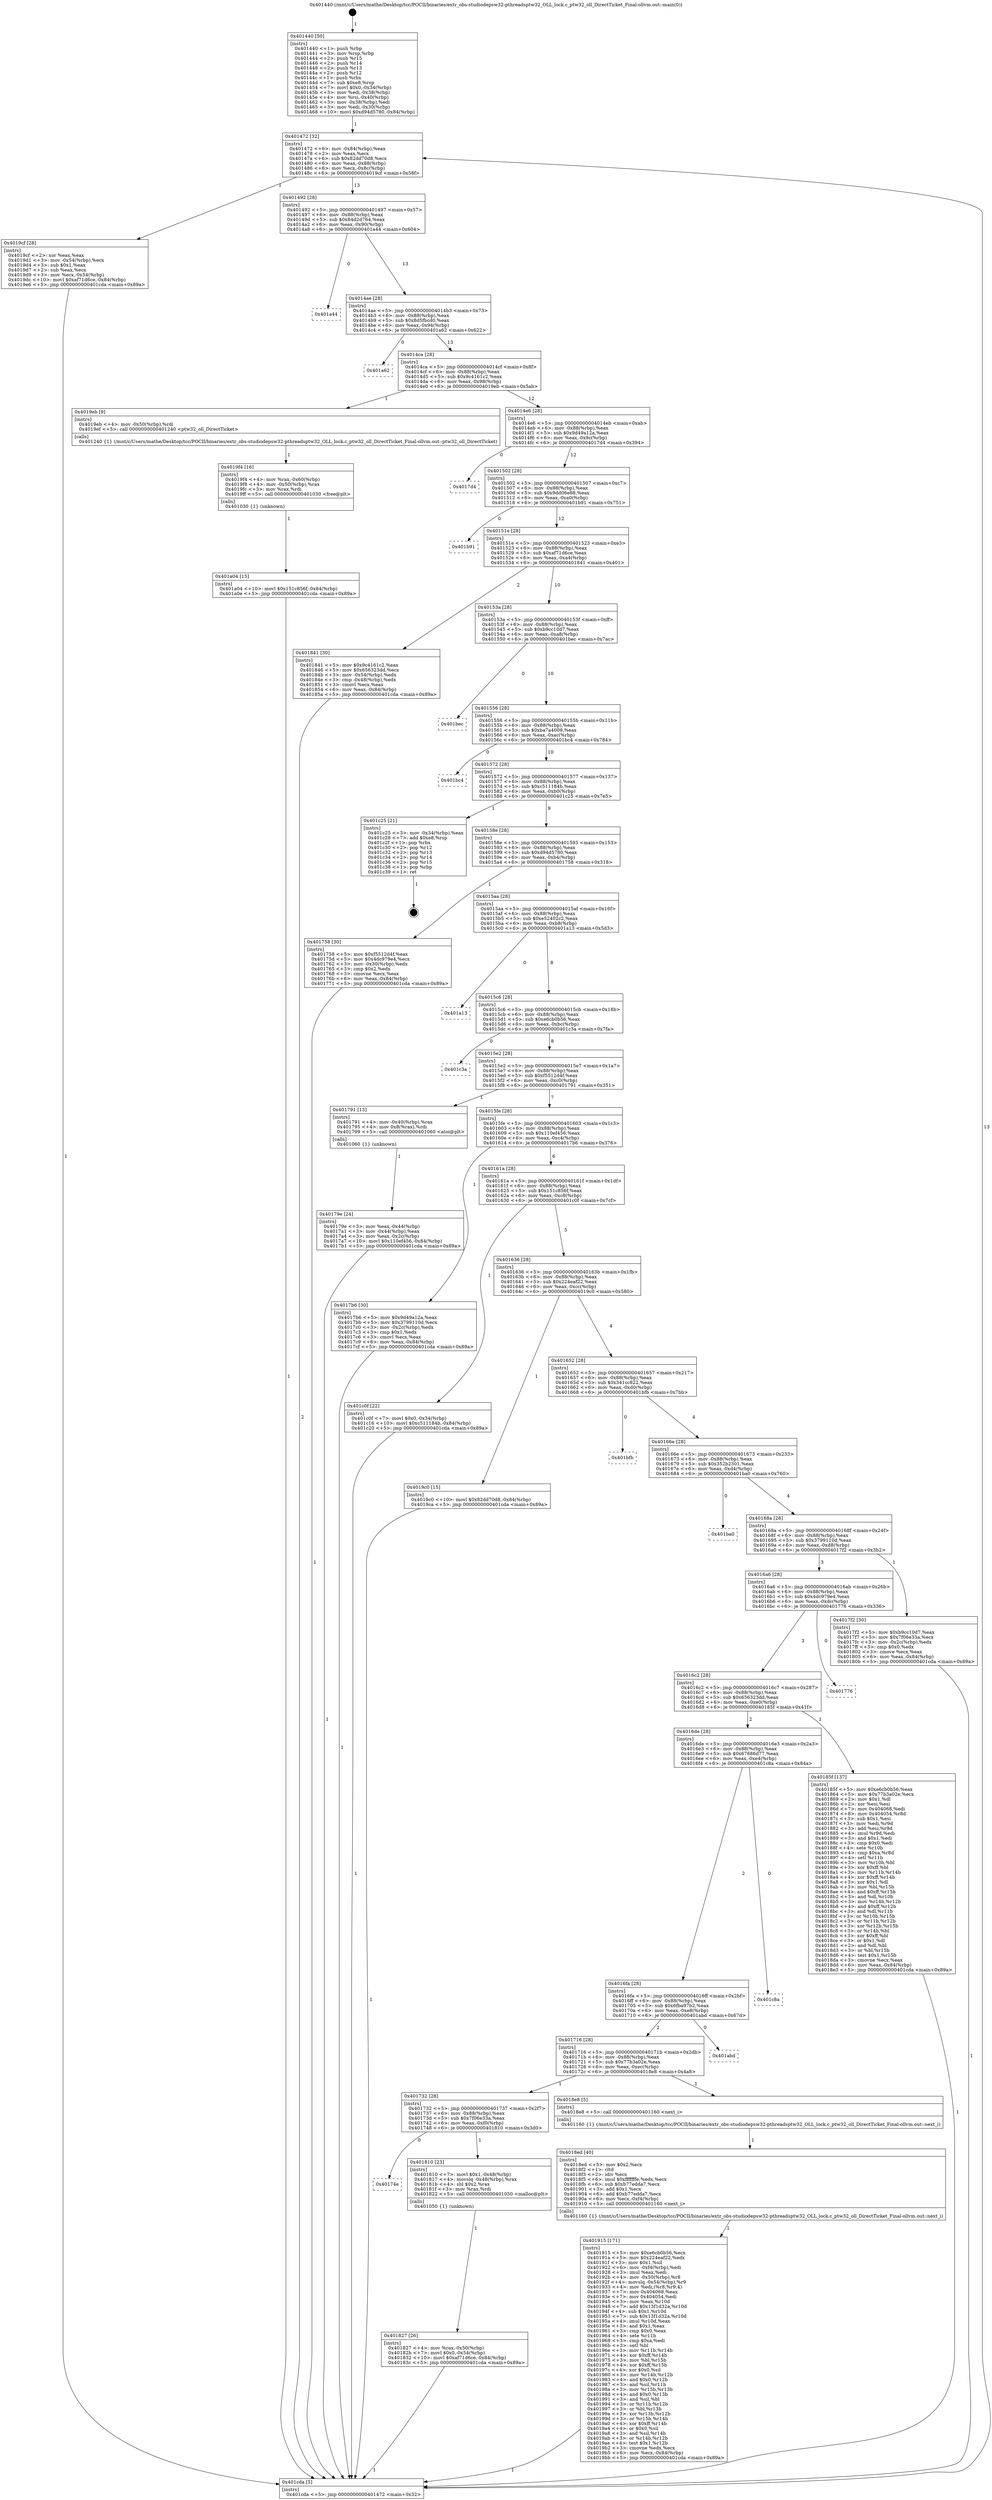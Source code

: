 digraph "0x401440" {
  label = "0x401440 (/mnt/c/Users/mathe/Desktop/tcc/POCII/binaries/extr_obs-studiodepsw32-pthreadsptw32_OLL_lock.c_ptw32_oll_DirectTicket_Final-ollvm.out::main(0))"
  labelloc = "t"
  node[shape=record]

  Entry [label="",width=0.3,height=0.3,shape=circle,fillcolor=black,style=filled]
  "0x401472" [label="{
     0x401472 [32]\l
     | [instrs]\l
     &nbsp;&nbsp;0x401472 \<+6\>: mov -0x84(%rbp),%eax\l
     &nbsp;&nbsp;0x401478 \<+2\>: mov %eax,%ecx\l
     &nbsp;&nbsp;0x40147a \<+6\>: sub $0x82dd70d8,%ecx\l
     &nbsp;&nbsp;0x401480 \<+6\>: mov %eax,-0x88(%rbp)\l
     &nbsp;&nbsp;0x401486 \<+6\>: mov %ecx,-0x8c(%rbp)\l
     &nbsp;&nbsp;0x40148c \<+6\>: je 00000000004019cf \<main+0x58f\>\l
  }"]
  "0x4019cf" [label="{
     0x4019cf [28]\l
     | [instrs]\l
     &nbsp;&nbsp;0x4019cf \<+2\>: xor %eax,%eax\l
     &nbsp;&nbsp;0x4019d1 \<+3\>: mov -0x54(%rbp),%ecx\l
     &nbsp;&nbsp;0x4019d4 \<+3\>: sub $0x1,%eax\l
     &nbsp;&nbsp;0x4019d7 \<+2\>: sub %eax,%ecx\l
     &nbsp;&nbsp;0x4019d9 \<+3\>: mov %ecx,-0x54(%rbp)\l
     &nbsp;&nbsp;0x4019dc \<+10\>: movl $0xaf71d6ce,-0x84(%rbp)\l
     &nbsp;&nbsp;0x4019e6 \<+5\>: jmp 0000000000401cda \<main+0x89a\>\l
  }"]
  "0x401492" [label="{
     0x401492 [28]\l
     | [instrs]\l
     &nbsp;&nbsp;0x401492 \<+5\>: jmp 0000000000401497 \<main+0x57\>\l
     &nbsp;&nbsp;0x401497 \<+6\>: mov -0x88(%rbp),%eax\l
     &nbsp;&nbsp;0x40149d \<+5\>: sub $0x84d2d764,%eax\l
     &nbsp;&nbsp;0x4014a2 \<+6\>: mov %eax,-0x90(%rbp)\l
     &nbsp;&nbsp;0x4014a8 \<+6\>: je 0000000000401a44 \<main+0x604\>\l
  }"]
  Exit [label="",width=0.3,height=0.3,shape=circle,fillcolor=black,style=filled,peripheries=2]
  "0x401a44" [label="{
     0x401a44\l
  }", style=dashed]
  "0x4014ae" [label="{
     0x4014ae [28]\l
     | [instrs]\l
     &nbsp;&nbsp;0x4014ae \<+5\>: jmp 00000000004014b3 \<main+0x73\>\l
     &nbsp;&nbsp;0x4014b3 \<+6\>: mov -0x88(%rbp),%eax\l
     &nbsp;&nbsp;0x4014b9 \<+5\>: sub $0x8d5fbcd0,%eax\l
     &nbsp;&nbsp;0x4014be \<+6\>: mov %eax,-0x94(%rbp)\l
     &nbsp;&nbsp;0x4014c4 \<+6\>: je 0000000000401a62 \<main+0x622\>\l
  }"]
  "0x401a04" [label="{
     0x401a04 [15]\l
     | [instrs]\l
     &nbsp;&nbsp;0x401a04 \<+10\>: movl $0x151c856f,-0x84(%rbp)\l
     &nbsp;&nbsp;0x401a0e \<+5\>: jmp 0000000000401cda \<main+0x89a\>\l
  }"]
  "0x401a62" [label="{
     0x401a62\l
  }", style=dashed]
  "0x4014ca" [label="{
     0x4014ca [28]\l
     | [instrs]\l
     &nbsp;&nbsp;0x4014ca \<+5\>: jmp 00000000004014cf \<main+0x8f\>\l
     &nbsp;&nbsp;0x4014cf \<+6\>: mov -0x88(%rbp),%eax\l
     &nbsp;&nbsp;0x4014d5 \<+5\>: sub $0x9c4161c2,%eax\l
     &nbsp;&nbsp;0x4014da \<+6\>: mov %eax,-0x98(%rbp)\l
     &nbsp;&nbsp;0x4014e0 \<+6\>: je 00000000004019eb \<main+0x5ab\>\l
  }"]
  "0x4019f4" [label="{
     0x4019f4 [16]\l
     | [instrs]\l
     &nbsp;&nbsp;0x4019f4 \<+4\>: mov %rax,-0x60(%rbp)\l
     &nbsp;&nbsp;0x4019f8 \<+4\>: mov -0x50(%rbp),%rax\l
     &nbsp;&nbsp;0x4019fc \<+3\>: mov %rax,%rdi\l
     &nbsp;&nbsp;0x4019ff \<+5\>: call 0000000000401030 \<free@plt\>\l
     | [calls]\l
     &nbsp;&nbsp;0x401030 \{1\} (unknown)\l
  }"]
  "0x4019eb" [label="{
     0x4019eb [9]\l
     | [instrs]\l
     &nbsp;&nbsp;0x4019eb \<+4\>: mov -0x50(%rbp),%rdi\l
     &nbsp;&nbsp;0x4019ef \<+5\>: call 0000000000401240 \<ptw32_oll_DirectTicket\>\l
     | [calls]\l
     &nbsp;&nbsp;0x401240 \{1\} (/mnt/c/Users/mathe/Desktop/tcc/POCII/binaries/extr_obs-studiodepsw32-pthreadsptw32_OLL_lock.c_ptw32_oll_DirectTicket_Final-ollvm.out::ptw32_oll_DirectTicket)\l
  }"]
  "0x4014e6" [label="{
     0x4014e6 [28]\l
     | [instrs]\l
     &nbsp;&nbsp;0x4014e6 \<+5\>: jmp 00000000004014eb \<main+0xab\>\l
     &nbsp;&nbsp;0x4014eb \<+6\>: mov -0x88(%rbp),%eax\l
     &nbsp;&nbsp;0x4014f1 \<+5\>: sub $0x9d49a12a,%eax\l
     &nbsp;&nbsp;0x4014f6 \<+6\>: mov %eax,-0x9c(%rbp)\l
     &nbsp;&nbsp;0x4014fc \<+6\>: je 00000000004017d4 \<main+0x394\>\l
  }"]
  "0x401915" [label="{
     0x401915 [171]\l
     | [instrs]\l
     &nbsp;&nbsp;0x401915 \<+5\>: mov $0xe6cb0b56,%ecx\l
     &nbsp;&nbsp;0x40191a \<+5\>: mov $0x224eaf22,%edx\l
     &nbsp;&nbsp;0x40191f \<+3\>: mov $0x1,%sil\l
     &nbsp;&nbsp;0x401922 \<+6\>: mov -0xf4(%rbp),%edi\l
     &nbsp;&nbsp;0x401928 \<+3\>: imul %eax,%edi\l
     &nbsp;&nbsp;0x40192b \<+4\>: mov -0x50(%rbp),%r8\l
     &nbsp;&nbsp;0x40192f \<+4\>: movslq -0x54(%rbp),%r9\l
     &nbsp;&nbsp;0x401933 \<+4\>: mov %edi,(%r8,%r9,4)\l
     &nbsp;&nbsp;0x401937 \<+7\>: mov 0x404068,%eax\l
     &nbsp;&nbsp;0x40193e \<+7\>: mov 0x404054,%edi\l
     &nbsp;&nbsp;0x401945 \<+3\>: mov %eax,%r10d\l
     &nbsp;&nbsp;0x401948 \<+7\>: add $0x13f1d32a,%r10d\l
     &nbsp;&nbsp;0x40194f \<+4\>: sub $0x1,%r10d\l
     &nbsp;&nbsp;0x401953 \<+7\>: sub $0x13f1d32a,%r10d\l
     &nbsp;&nbsp;0x40195a \<+4\>: imul %r10d,%eax\l
     &nbsp;&nbsp;0x40195e \<+3\>: and $0x1,%eax\l
     &nbsp;&nbsp;0x401961 \<+3\>: cmp $0x0,%eax\l
     &nbsp;&nbsp;0x401964 \<+4\>: sete %r11b\l
     &nbsp;&nbsp;0x401968 \<+3\>: cmp $0xa,%edi\l
     &nbsp;&nbsp;0x40196b \<+3\>: setl %bl\l
     &nbsp;&nbsp;0x40196e \<+3\>: mov %r11b,%r14b\l
     &nbsp;&nbsp;0x401971 \<+4\>: xor $0xff,%r14b\l
     &nbsp;&nbsp;0x401975 \<+3\>: mov %bl,%r15b\l
     &nbsp;&nbsp;0x401978 \<+4\>: xor $0xff,%r15b\l
     &nbsp;&nbsp;0x40197c \<+4\>: xor $0x0,%sil\l
     &nbsp;&nbsp;0x401980 \<+3\>: mov %r14b,%r12b\l
     &nbsp;&nbsp;0x401983 \<+4\>: and $0x0,%r12b\l
     &nbsp;&nbsp;0x401987 \<+3\>: and %sil,%r11b\l
     &nbsp;&nbsp;0x40198a \<+3\>: mov %r15b,%r13b\l
     &nbsp;&nbsp;0x40198d \<+4\>: and $0x0,%r13b\l
     &nbsp;&nbsp;0x401991 \<+3\>: and %sil,%bl\l
     &nbsp;&nbsp;0x401994 \<+3\>: or %r11b,%r12b\l
     &nbsp;&nbsp;0x401997 \<+3\>: or %bl,%r13b\l
     &nbsp;&nbsp;0x40199a \<+3\>: xor %r13b,%r12b\l
     &nbsp;&nbsp;0x40199d \<+3\>: or %r15b,%r14b\l
     &nbsp;&nbsp;0x4019a0 \<+4\>: xor $0xff,%r14b\l
     &nbsp;&nbsp;0x4019a4 \<+4\>: or $0x0,%sil\l
     &nbsp;&nbsp;0x4019a8 \<+3\>: and %sil,%r14b\l
     &nbsp;&nbsp;0x4019ab \<+3\>: or %r14b,%r12b\l
     &nbsp;&nbsp;0x4019ae \<+4\>: test $0x1,%r12b\l
     &nbsp;&nbsp;0x4019b2 \<+3\>: cmovne %edx,%ecx\l
     &nbsp;&nbsp;0x4019b5 \<+6\>: mov %ecx,-0x84(%rbp)\l
     &nbsp;&nbsp;0x4019bb \<+5\>: jmp 0000000000401cda \<main+0x89a\>\l
  }"]
  "0x4017d4" [label="{
     0x4017d4\l
  }", style=dashed]
  "0x401502" [label="{
     0x401502 [28]\l
     | [instrs]\l
     &nbsp;&nbsp;0x401502 \<+5\>: jmp 0000000000401507 \<main+0xc7\>\l
     &nbsp;&nbsp;0x401507 \<+6\>: mov -0x88(%rbp),%eax\l
     &nbsp;&nbsp;0x40150d \<+5\>: sub $0x9dd06e88,%eax\l
     &nbsp;&nbsp;0x401512 \<+6\>: mov %eax,-0xa0(%rbp)\l
     &nbsp;&nbsp;0x401518 \<+6\>: je 0000000000401b91 \<main+0x751\>\l
  }"]
  "0x4018ed" [label="{
     0x4018ed [40]\l
     | [instrs]\l
     &nbsp;&nbsp;0x4018ed \<+5\>: mov $0x2,%ecx\l
     &nbsp;&nbsp;0x4018f2 \<+1\>: cltd\l
     &nbsp;&nbsp;0x4018f3 \<+2\>: idiv %ecx\l
     &nbsp;&nbsp;0x4018f5 \<+6\>: imul $0xfffffffe,%edx,%ecx\l
     &nbsp;&nbsp;0x4018fb \<+6\>: sub $0xb77edda7,%ecx\l
     &nbsp;&nbsp;0x401901 \<+3\>: add $0x1,%ecx\l
     &nbsp;&nbsp;0x401904 \<+6\>: add $0xb77edda7,%ecx\l
     &nbsp;&nbsp;0x40190a \<+6\>: mov %ecx,-0xf4(%rbp)\l
     &nbsp;&nbsp;0x401910 \<+5\>: call 0000000000401160 \<next_i\>\l
     | [calls]\l
     &nbsp;&nbsp;0x401160 \{1\} (/mnt/c/Users/mathe/Desktop/tcc/POCII/binaries/extr_obs-studiodepsw32-pthreadsptw32_OLL_lock.c_ptw32_oll_DirectTicket_Final-ollvm.out::next_i)\l
  }"]
  "0x401b91" [label="{
     0x401b91\l
  }", style=dashed]
  "0x40151e" [label="{
     0x40151e [28]\l
     | [instrs]\l
     &nbsp;&nbsp;0x40151e \<+5\>: jmp 0000000000401523 \<main+0xe3\>\l
     &nbsp;&nbsp;0x401523 \<+6\>: mov -0x88(%rbp),%eax\l
     &nbsp;&nbsp;0x401529 \<+5\>: sub $0xaf71d6ce,%eax\l
     &nbsp;&nbsp;0x40152e \<+6\>: mov %eax,-0xa4(%rbp)\l
     &nbsp;&nbsp;0x401534 \<+6\>: je 0000000000401841 \<main+0x401\>\l
  }"]
  "0x401827" [label="{
     0x401827 [26]\l
     | [instrs]\l
     &nbsp;&nbsp;0x401827 \<+4\>: mov %rax,-0x50(%rbp)\l
     &nbsp;&nbsp;0x40182b \<+7\>: movl $0x0,-0x54(%rbp)\l
     &nbsp;&nbsp;0x401832 \<+10\>: movl $0xaf71d6ce,-0x84(%rbp)\l
     &nbsp;&nbsp;0x40183c \<+5\>: jmp 0000000000401cda \<main+0x89a\>\l
  }"]
  "0x401841" [label="{
     0x401841 [30]\l
     | [instrs]\l
     &nbsp;&nbsp;0x401841 \<+5\>: mov $0x9c4161c2,%eax\l
     &nbsp;&nbsp;0x401846 \<+5\>: mov $0x656323dd,%ecx\l
     &nbsp;&nbsp;0x40184b \<+3\>: mov -0x54(%rbp),%edx\l
     &nbsp;&nbsp;0x40184e \<+3\>: cmp -0x48(%rbp),%edx\l
     &nbsp;&nbsp;0x401851 \<+3\>: cmovl %ecx,%eax\l
     &nbsp;&nbsp;0x401854 \<+6\>: mov %eax,-0x84(%rbp)\l
     &nbsp;&nbsp;0x40185a \<+5\>: jmp 0000000000401cda \<main+0x89a\>\l
  }"]
  "0x40153a" [label="{
     0x40153a [28]\l
     | [instrs]\l
     &nbsp;&nbsp;0x40153a \<+5\>: jmp 000000000040153f \<main+0xff\>\l
     &nbsp;&nbsp;0x40153f \<+6\>: mov -0x88(%rbp),%eax\l
     &nbsp;&nbsp;0x401545 \<+5\>: sub $0xb9cc10d7,%eax\l
     &nbsp;&nbsp;0x40154a \<+6\>: mov %eax,-0xa8(%rbp)\l
     &nbsp;&nbsp;0x401550 \<+6\>: je 0000000000401bec \<main+0x7ac\>\l
  }"]
  "0x40174e" [label="{
     0x40174e\l
  }", style=dashed]
  "0x401bec" [label="{
     0x401bec\l
  }", style=dashed]
  "0x401556" [label="{
     0x401556 [28]\l
     | [instrs]\l
     &nbsp;&nbsp;0x401556 \<+5\>: jmp 000000000040155b \<main+0x11b\>\l
     &nbsp;&nbsp;0x40155b \<+6\>: mov -0x88(%rbp),%eax\l
     &nbsp;&nbsp;0x401561 \<+5\>: sub $0xba7a4009,%eax\l
     &nbsp;&nbsp;0x401566 \<+6\>: mov %eax,-0xac(%rbp)\l
     &nbsp;&nbsp;0x40156c \<+6\>: je 0000000000401bc4 \<main+0x784\>\l
  }"]
  "0x401810" [label="{
     0x401810 [23]\l
     | [instrs]\l
     &nbsp;&nbsp;0x401810 \<+7\>: movl $0x1,-0x48(%rbp)\l
     &nbsp;&nbsp;0x401817 \<+4\>: movslq -0x48(%rbp),%rax\l
     &nbsp;&nbsp;0x40181b \<+4\>: shl $0x2,%rax\l
     &nbsp;&nbsp;0x40181f \<+3\>: mov %rax,%rdi\l
     &nbsp;&nbsp;0x401822 \<+5\>: call 0000000000401050 \<malloc@plt\>\l
     | [calls]\l
     &nbsp;&nbsp;0x401050 \{1\} (unknown)\l
  }"]
  "0x401bc4" [label="{
     0x401bc4\l
  }", style=dashed]
  "0x401572" [label="{
     0x401572 [28]\l
     | [instrs]\l
     &nbsp;&nbsp;0x401572 \<+5\>: jmp 0000000000401577 \<main+0x137\>\l
     &nbsp;&nbsp;0x401577 \<+6\>: mov -0x88(%rbp),%eax\l
     &nbsp;&nbsp;0x40157d \<+5\>: sub $0xc511184b,%eax\l
     &nbsp;&nbsp;0x401582 \<+6\>: mov %eax,-0xb0(%rbp)\l
     &nbsp;&nbsp;0x401588 \<+6\>: je 0000000000401c25 \<main+0x7e5\>\l
  }"]
  "0x401732" [label="{
     0x401732 [28]\l
     | [instrs]\l
     &nbsp;&nbsp;0x401732 \<+5\>: jmp 0000000000401737 \<main+0x2f7\>\l
     &nbsp;&nbsp;0x401737 \<+6\>: mov -0x88(%rbp),%eax\l
     &nbsp;&nbsp;0x40173d \<+5\>: sub $0x7f06e33a,%eax\l
     &nbsp;&nbsp;0x401742 \<+6\>: mov %eax,-0xf0(%rbp)\l
     &nbsp;&nbsp;0x401748 \<+6\>: je 0000000000401810 \<main+0x3d0\>\l
  }"]
  "0x401c25" [label="{
     0x401c25 [21]\l
     | [instrs]\l
     &nbsp;&nbsp;0x401c25 \<+3\>: mov -0x34(%rbp),%eax\l
     &nbsp;&nbsp;0x401c28 \<+7\>: add $0xe8,%rsp\l
     &nbsp;&nbsp;0x401c2f \<+1\>: pop %rbx\l
     &nbsp;&nbsp;0x401c30 \<+2\>: pop %r12\l
     &nbsp;&nbsp;0x401c32 \<+2\>: pop %r13\l
     &nbsp;&nbsp;0x401c34 \<+2\>: pop %r14\l
     &nbsp;&nbsp;0x401c36 \<+2\>: pop %r15\l
     &nbsp;&nbsp;0x401c38 \<+1\>: pop %rbp\l
     &nbsp;&nbsp;0x401c39 \<+1\>: ret\l
  }"]
  "0x40158e" [label="{
     0x40158e [28]\l
     | [instrs]\l
     &nbsp;&nbsp;0x40158e \<+5\>: jmp 0000000000401593 \<main+0x153\>\l
     &nbsp;&nbsp;0x401593 \<+6\>: mov -0x88(%rbp),%eax\l
     &nbsp;&nbsp;0x401599 \<+5\>: sub $0xd94d5780,%eax\l
     &nbsp;&nbsp;0x40159e \<+6\>: mov %eax,-0xb4(%rbp)\l
     &nbsp;&nbsp;0x4015a4 \<+6\>: je 0000000000401758 \<main+0x318\>\l
  }"]
  "0x4018e8" [label="{
     0x4018e8 [5]\l
     | [instrs]\l
     &nbsp;&nbsp;0x4018e8 \<+5\>: call 0000000000401160 \<next_i\>\l
     | [calls]\l
     &nbsp;&nbsp;0x401160 \{1\} (/mnt/c/Users/mathe/Desktop/tcc/POCII/binaries/extr_obs-studiodepsw32-pthreadsptw32_OLL_lock.c_ptw32_oll_DirectTicket_Final-ollvm.out::next_i)\l
  }"]
  "0x401758" [label="{
     0x401758 [30]\l
     | [instrs]\l
     &nbsp;&nbsp;0x401758 \<+5\>: mov $0xf5512d4f,%eax\l
     &nbsp;&nbsp;0x40175d \<+5\>: mov $0x4dc979e4,%ecx\l
     &nbsp;&nbsp;0x401762 \<+3\>: mov -0x30(%rbp),%edx\l
     &nbsp;&nbsp;0x401765 \<+3\>: cmp $0x2,%edx\l
     &nbsp;&nbsp;0x401768 \<+3\>: cmovne %ecx,%eax\l
     &nbsp;&nbsp;0x40176b \<+6\>: mov %eax,-0x84(%rbp)\l
     &nbsp;&nbsp;0x401771 \<+5\>: jmp 0000000000401cda \<main+0x89a\>\l
  }"]
  "0x4015aa" [label="{
     0x4015aa [28]\l
     | [instrs]\l
     &nbsp;&nbsp;0x4015aa \<+5\>: jmp 00000000004015af \<main+0x16f\>\l
     &nbsp;&nbsp;0x4015af \<+6\>: mov -0x88(%rbp),%eax\l
     &nbsp;&nbsp;0x4015b5 \<+5\>: sub $0xe52402c2,%eax\l
     &nbsp;&nbsp;0x4015ba \<+6\>: mov %eax,-0xb8(%rbp)\l
     &nbsp;&nbsp;0x4015c0 \<+6\>: je 0000000000401a13 \<main+0x5d3\>\l
  }"]
  "0x401cda" [label="{
     0x401cda [5]\l
     | [instrs]\l
     &nbsp;&nbsp;0x401cda \<+5\>: jmp 0000000000401472 \<main+0x32\>\l
  }"]
  "0x401440" [label="{
     0x401440 [50]\l
     | [instrs]\l
     &nbsp;&nbsp;0x401440 \<+1\>: push %rbp\l
     &nbsp;&nbsp;0x401441 \<+3\>: mov %rsp,%rbp\l
     &nbsp;&nbsp;0x401444 \<+2\>: push %r15\l
     &nbsp;&nbsp;0x401446 \<+2\>: push %r14\l
     &nbsp;&nbsp;0x401448 \<+2\>: push %r13\l
     &nbsp;&nbsp;0x40144a \<+2\>: push %r12\l
     &nbsp;&nbsp;0x40144c \<+1\>: push %rbx\l
     &nbsp;&nbsp;0x40144d \<+7\>: sub $0xe8,%rsp\l
     &nbsp;&nbsp;0x401454 \<+7\>: movl $0x0,-0x34(%rbp)\l
     &nbsp;&nbsp;0x40145b \<+3\>: mov %edi,-0x38(%rbp)\l
     &nbsp;&nbsp;0x40145e \<+4\>: mov %rsi,-0x40(%rbp)\l
     &nbsp;&nbsp;0x401462 \<+3\>: mov -0x38(%rbp),%edi\l
     &nbsp;&nbsp;0x401465 \<+3\>: mov %edi,-0x30(%rbp)\l
     &nbsp;&nbsp;0x401468 \<+10\>: movl $0xd94d5780,-0x84(%rbp)\l
  }"]
  "0x401716" [label="{
     0x401716 [28]\l
     | [instrs]\l
     &nbsp;&nbsp;0x401716 \<+5\>: jmp 000000000040171b \<main+0x2db\>\l
     &nbsp;&nbsp;0x40171b \<+6\>: mov -0x88(%rbp),%eax\l
     &nbsp;&nbsp;0x401721 \<+5\>: sub $0x77b3a02e,%eax\l
     &nbsp;&nbsp;0x401726 \<+6\>: mov %eax,-0xec(%rbp)\l
     &nbsp;&nbsp;0x40172c \<+6\>: je 00000000004018e8 \<main+0x4a8\>\l
  }"]
  "0x401a13" [label="{
     0x401a13\l
  }", style=dashed]
  "0x4015c6" [label="{
     0x4015c6 [28]\l
     | [instrs]\l
     &nbsp;&nbsp;0x4015c6 \<+5\>: jmp 00000000004015cb \<main+0x18b\>\l
     &nbsp;&nbsp;0x4015cb \<+6\>: mov -0x88(%rbp),%eax\l
     &nbsp;&nbsp;0x4015d1 \<+5\>: sub $0xe6cb0b56,%eax\l
     &nbsp;&nbsp;0x4015d6 \<+6\>: mov %eax,-0xbc(%rbp)\l
     &nbsp;&nbsp;0x4015dc \<+6\>: je 0000000000401c3a \<main+0x7fa\>\l
  }"]
  "0x401abd" [label="{
     0x401abd\l
  }", style=dashed]
  "0x401c3a" [label="{
     0x401c3a\l
  }", style=dashed]
  "0x4015e2" [label="{
     0x4015e2 [28]\l
     | [instrs]\l
     &nbsp;&nbsp;0x4015e2 \<+5\>: jmp 00000000004015e7 \<main+0x1a7\>\l
     &nbsp;&nbsp;0x4015e7 \<+6\>: mov -0x88(%rbp),%eax\l
     &nbsp;&nbsp;0x4015ed \<+5\>: sub $0xf5512d4f,%eax\l
     &nbsp;&nbsp;0x4015f2 \<+6\>: mov %eax,-0xc0(%rbp)\l
     &nbsp;&nbsp;0x4015f8 \<+6\>: je 0000000000401791 \<main+0x351\>\l
  }"]
  "0x4016fa" [label="{
     0x4016fa [28]\l
     | [instrs]\l
     &nbsp;&nbsp;0x4016fa \<+5\>: jmp 00000000004016ff \<main+0x2bf\>\l
     &nbsp;&nbsp;0x4016ff \<+6\>: mov -0x88(%rbp),%eax\l
     &nbsp;&nbsp;0x401705 \<+5\>: sub $0x6fba97b2,%eax\l
     &nbsp;&nbsp;0x40170a \<+6\>: mov %eax,-0xe8(%rbp)\l
     &nbsp;&nbsp;0x401710 \<+6\>: je 0000000000401abd \<main+0x67d\>\l
  }"]
  "0x401791" [label="{
     0x401791 [13]\l
     | [instrs]\l
     &nbsp;&nbsp;0x401791 \<+4\>: mov -0x40(%rbp),%rax\l
     &nbsp;&nbsp;0x401795 \<+4\>: mov 0x8(%rax),%rdi\l
     &nbsp;&nbsp;0x401799 \<+5\>: call 0000000000401060 \<atoi@plt\>\l
     | [calls]\l
     &nbsp;&nbsp;0x401060 \{1\} (unknown)\l
  }"]
  "0x4015fe" [label="{
     0x4015fe [28]\l
     | [instrs]\l
     &nbsp;&nbsp;0x4015fe \<+5\>: jmp 0000000000401603 \<main+0x1c3\>\l
     &nbsp;&nbsp;0x401603 \<+6\>: mov -0x88(%rbp),%eax\l
     &nbsp;&nbsp;0x401609 \<+5\>: sub $0x110ef456,%eax\l
     &nbsp;&nbsp;0x40160e \<+6\>: mov %eax,-0xc4(%rbp)\l
     &nbsp;&nbsp;0x401614 \<+6\>: je 00000000004017b6 \<main+0x376\>\l
  }"]
  "0x40179e" [label="{
     0x40179e [24]\l
     | [instrs]\l
     &nbsp;&nbsp;0x40179e \<+3\>: mov %eax,-0x44(%rbp)\l
     &nbsp;&nbsp;0x4017a1 \<+3\>: mov -0x44(%rbp),%eax\l
     &nbsp;&nbsp;0x4017a4 \<+3\>: mov %eax,-0x2c(%rbp)\l
     &nbsp;&nbsp;0x4017a7 \<+10\>: movl $0x110ef456,-0x84(%rbp)\l
     &nbsp;&nbsp;0x4017b1 \<+5\>: jmp 0000000000401cda \<main+0x89a\>\l
  }"]
  "0x401c8a" [label="{
     0x401c8a\l
  }", style=dashed]
  "0x4017b6" [label="{
     0x4017b6 [30]\l
     | [instrs]\l
     &nbsp;&nbsp;0x4017b6 \<+5\>: mov $0x9d49a12a,%eax\l
     &nbsp;&nbsp;0x4017bb \<+5\>: mov $0x3799110d,%ecx\l
     &nbsp;&nbsp;0x4017c0 \<+3\>: mov -0x2c(%rbp),%edx\l
     &nbsp;&nbsp;0x4017c3 \<+3\>: cmp $0x1,%edx\l
     &nbsp;&nbsp;0x4017c6 \<+3\>: cmovl %ecx,%eax\l
     &nbsp;&nbsp;0x4017c9 \<+6\>: mov %eax,-0x84(%rbp)\l
     &nbsp;&nbsp;0x4017cf \<+5\>: jmp 0000000000401cda \<main+0x89a\>\l
  }"]
  "0x40161a" [label="{
     0x40161a [28]\l
     | [instrs]\l
     &nbsp;&nbsp;0x40161a \<+5\>: jmp 000000000040161f \<main+0x1df\>\l
     &nbsp;&nbsp;0x40161f \<+6\>: mov -0x88(%rbp),%eax\l
     &nbsp;&nbsp;0x401625 \<+5\>: sub $0x151c856f,%eax\l
     &nbsp;&nbsp;0x40162a \<+6\>: mov %eax,-0xc8(%rbp)\l
     &nbsp;&nbsp;0x401630 \<+6\>: je 0000000000401c0f \<main+0x7cf\>\l
  }"]
  "0x4016de" [label="{
     0x4016de [28]\l
     | [instrs]\l
     &nbsp;&nbsp;0x4016de \<+5\>: jmp 00000000004016e3 \<main+0x2a3\>\l
     &nbsp;&nbsp;0x4016e3 \<+6\>: mov -0x88(%rbp),%eax\l
     &nbsp;&nbsp;0x4016e9 \<+5\>: sub $0x67686d77,%eax\l
     &nbsp;&nbsp;0x4016ee \<+6\>: mov %eax,-0xe4(%rbp)\l
     &nbsp;&nbsp;0x4016f4 \<+6\>: je 0000000000401c8a \<main+0x84a\>\l
  }"]
  "0x401c0f" [label="{
     0x401c0f [22]\l
     | [instrs]\l
     &nbsp;&nbsp;0x401c0f \<+7\>: movl $0x0,-0x34(%rbp)\l
     &nbsp;&nbsp;0x401c16 \<+10\>: movl $0xc511184b,-0x84(%rbp)\l
     &nbsp;&nbsp;0x401c20 \<+5\>: jmp 0000000000401cda \<main+0x89a\>\l
  }"]
  "0x401636" [label="{
     0x401636 [28]\l
     | [instrs]\l
     &nbsp;&nbsp;0x401636 \<+5\>: jmp 000000000040163b \<main+0x1fb\>\l
     &nbsp;&nbsp;0x40163b \<+6\>: mov -0x88(%rbp),%eax\l
     &nbsp;&nbsp;0x401641 \<+5\>: sub $0x224eaf22,%eax\l
     &nbsp;&nbsp;0x401646 \<+6\>: mov %eax,-0xcc(%rbp)\l
     &nbsp;&nbsp;0x40164c \<+6\>: je 00000000004019c0 \<main+0x580\>\l
  }"]
  "0x40185f" [label="{
     0x40185f [137]\l
     | [instrs]\l
     &nbsp;&nbsp;0x40185f \<+5\>: mov $0xe6cb0b56,%eax\l
     &nbsp;&nbsp;0x401864 \<+5\>: mov $0x77b3a02e,%ecx\l
     &nbsp;&nbsp;0x401869 \<+2\>: mov $0x1,%dl\l
     &nbsp;&nbsp;0x40186b \<+2\>: xor %esi,%esi\l
     &nbsp;&nbsp;0x40186d \<+7\>: mov 0x404068,%edi\l
     &nbsp;&nbsp;0x401874 \<+8\>: mov 0x404054,%r8d\l
     &nbsp;&nbsp;0x40187c \<+3\>: sub $0x1,%esi\l
     &nbsp;&nbsp;0x40187f \<+3\>: mov %edi,%r9d\l
     &nbsp;&nbsp;0x401882 \<+3\>: add %esi,%r9d\l
     &nbsp;&nbsp;0x401885 \<+4\>: imul %r9d,%edi\l
     &nbsp;&nbsp;0x401889 \<+3\>: and $0x1,%edi\l
     &nbsp;&nbsp;0x40188c \<+3\>: cmp $0x0,%edi\l
     &nbsp;&nbsp;0x40188f \<+4\>: sete %r10b\l
     &nbsp;&nbsp;0x401893 \<+4\>: cmp $0xa,%r8d\l
     &nbsp;&nbsp;0x401897 \<+4\>: setl %r11b\l
     &nbsp;&nbsp;0x40189b \<+3\>: mov %r10b,%bl\l
     &nbsp;&nbsp;0x40189e \<+3\>: xor $0xff,%bl\l
     &nbsp;&nbsp;0x4018a1 \<+3\>: mov %r11b,%r14b\l
     &nbsp;&nbsp;0x4018a4 \<+4\>: xor $0xff,%r14b\l
     &nbsp;&nbsp;0x4018a8 \<+3\>: xor $0x1,%dl\l
     &nbsp;&nbsp;0x4018ab \<+3\>: mov %bl,%r15b\l
     &nbsp;&nbsp;0x4018ae \<+4\>: and $0xff,%r15b\l
     &nbsp;&nbsp;0x4018b2 \<+3\>: and %dl,%r10b\l
     &nbsp;&nbsp;0x4018b5 \<+3\>: mov %r14b,%r12b\l
     &nbsp;&nbsp;0x4018b8 \<+4\>: and $0xff,%r12b\l
     &nbsp;&nbsp;0x4018bc \<+3\>: and %dl,%r11b\l
     &nbsp;&nbsp;0x4018bf \<+3\>: or %r10b,%r15b\l
     &nbsp;&nbsp;0x4018c2 \<+3\>: or %r11b,%r12b\l
     &nbsp;&nbsp;0x4018c5 \<+3\>: xor %r12b,%r15b\l
     &nbsp;&nbsp;0x4018c8 \<+3\>: or %r14b,%bl\l
     &nbsp;&nbsp;0x4018cb \<+3\>: xor $0xff,%bl\l
     &nbsp;&nbsp;0x4018ce \<+3\>: or $0x1,%dl\l
     &nbsp;&nbsp;0x4018d1 \<+2\>: and %dl,%bl\l
     &nbsp;&nbsp;0x4018d3 \<+3\>: or %bl,%r15b\l
     &nbsp;&nbsp;0x4018d6 \<+4\>: test $0x1,%r15b\l
     &nbsp;&nbsp;0x4018da \<+3\>: cmovne %ecx,%eax\l
     &nbsp;&nbsp;0x4018dd \<+6\>: mov %eax,-0x84(%rbp)\l
     &nbsp;&nbsp;0x4018e3 \<+5\>: jmp 0000000000401cda \<main+0x89a\>\l
  }"]
  "0x4019c0" [label="{
     0x4019c0 [15]\l
     | [instrs]\l
     &nbsp;&nbsp;0x4019c0 \<+10\>: movl $0x82dd70d8,-0x84(%rbp)\l
     &nbsp;&nbsp;0x4019ca \<+5\>: jmp 0000000000401cda \<main+0x89a\>\l
  }"]
  "0x401652" [label="{
     0x401652 [28]\l
     | [instrs]\l
     &nbsp;&nbsp;0x401652 \<+5\>: jmp 0000000000401657 \<main+0x217\>\l
     &nbsp;&nbsp;0x401657 \<+6\>: mov -0x88(%rbp),%eax\l
     &nbsp;&nbsp;0x40165d \<+5\>: sub $0x341cc822,%eax\l
     &nbsp;&nbsp;0x401662 \<+6\>: mov %eax,-0xd0(%rbp)\l
     &nbsp;&nbsp;0x401668 \<+6\>: je 0000000000401bfb \<main+0x7bb\>\l
  }"]
  "0x4016c2" [label="{
     0x4016c2 [28]\l
     | [instrs]\l
     &nbsp;&nbsp;0x4016c2 \<+5\>: jmp 00000000004016c7 \<main+0x287\>\l
     &nbsp;&nbsp;0x4016c7 \<+6\>: mov -0x88(%rbp),%eax\l
     &nbsp;&nbsp;0x4016cd \<+5\>: sub $0x656323dd,%eax\l
     &nbsp;&nbsp;0x4016d2 \<+6\>: mov %eax,-0xe0(%rbp)\l
     &nbsp;&nbsp;0x4016d8 \<+6\>: je 000000000040185f \<main+0x41f\>\l
  }"]
  "0x401bfb" [label="{
     0x401bfb\l
  }", style=dashed]
  "0x40166e" [label="{
     0x40166e [28]\l
     | [instrs]\l
     &nbsp;&nbsp;0x40166e \<+5\>: jmp 0000000000401673 \<main+0x233\>\l
     &nbsp;&nbsp;0x401673 \<+6\>: mov -0x88(%rbp),%eax\l
     &nbsp;&nbsp;0x401679 \<+5\>: sub $0x352b2301,%eax\l
     &nbsp;&nbsp;0x40167e \<+6\>: mov %eax,-0xd4(%rbp)\l
     &nbsp;&nbsp;0x401684 \<+6\>: je 0000000000401ba0 \<main+0x760\>\l
  }"]
  "0x401776" [label="{
     0x401776\l
  }", style=dashed]
  "0x401ba0" [label="{
     0x401ba0\l
  }", style=dashed]
  "0x40168a" [label="{
     0x40168a [28]\l
     | [instrs]\l
     &nbsp;&nbsp;0x40168a \<+5\>: jmp 000000000040168f \<main+0x24f\>\l
     &nbsp;&nbsp;0x40168f \<+6\>: mov -0x88(%rbp),%eax\l
     &nbsp;&nbsp;0x401695 \<+5\>: sub $0x3799110d,%eax\l
     &nbsp;&nbsp;0x40169a \<+6\>: mov %eax,-0xd8(%rbp)\l
     &nbsp;&nbsp;0x4016a0 \<+6\>: je 00000000004017f2 \<main+0x3b2\>\l
  }"]
  "0x4016a6" [label="{
     0x4016a6 [28]\l
     | [instrs]\l
     &nbsp;&nbsp;0x4016a6 \<+5\>: jmp 00000000004016ab \<main+0x26b\>\l
     &nbsp;&nbsp;0x4016ab \<+6\>: mov -0x88(%rbp),%eax\l
     &nbsp;&nbsp;0x4016b1 \<+5\>: sub $0x4dc979e4,%eax\l
     &nbsp;&nbsp;0x4016b6 \<+6\>: mov %eax,-0xdc(%rbp)\l
     &nbsp;&nbsp;0x4016bc \<+6\>: je 0000000000401776 \<main+0x336\>\l
  }"]
  "0x4017f2" [label="{
     0x4017f2 [30]\l
     | [instrs]\l
     &nbsp;&nbsp;0x4017f2 \<+5\>: mov $0xb9cc10d7,%eax\l
     &nbsp;&nbsp;0x4017f7 \<+5\>: mov $0x7f06e33a,%ecx\l
     &nbsp;&nbsp;0x4017fc \<+3\>: mov -0x2c(%rbp),%edx\l
     &nbsp;&nbsp;0x4017ff \<+3\>: cmp $0x0,%edx\l
     &nbsp;&nbsp;0x401802 \<+3\>: cmove %ecx,%eax\l
     &nbsp;&nbsp;0x401805 \<+6\>: mov %eax,-0x84(%rbp)\l
     &nbsp;&nbsp;0x40180b \<+5\>: jmp 0000000000401cda \<main+0x89a\>\l
  }"]
  Entry -> "0x401440" [label=" 1"]
  "0x401472" -> "0x4019cf" [label=" 1"]
  "0x401472" -> "0x401492" [label=" 13"]
  "0x401c25" -> Exit [label=" 1"]
  "0x401492" -> "0x401a44" [label=" 0"]
  "0x401492" -> "0x4014ae" [label=" 13"]
  "0x401c0f" -> "0x401cda" [label=" 1"]
  "0x4014ae" -> "0x401a62" [label=" 0"]
  "0x4014ae" -> "0x4014ca" [label=" 13"]
  "0x401a04" -> "0x401cda" [label=" 1"]
  "0x4014ca" -> "0x4019eb" [label=" 1"]
  "0x4014ca" -> "0x4014e6" [label=" 12"]
  "0x4019f4" -> "0x401a04" [label=" 1"]
  "0x4014e6" -> "0x4017d4" [label=" 0"]
  "0x4014e6" -> "0x401502" [label=" 12"]
  "0x4019eb" -> "0x4019f4" [label=" 1"]
  "0x401502" -> "0x401b91" [label=" 0"]
  "0x401502" -> "0x40151e" [label=" 12"]
  "0x4019cf" -> "0x401cda" [label=" 1"]
  "0x40151e" -> "0x401841" [label=" 2"]
  "0x40151e" -> "0x40153a" [label=" 10"]
  "0x4019c0" -> "0x401cda" [label=" 1"]
  "0x40153a" -> "0x401bec" [label=" 0"]
  "0x40153a" -> "0x401556" [label=" 10"]
  "0x401915" -> "0x401cda" [label=" 1"]
  "0x401556" -> "0x401bc4" [label=" 0"]
  "0x401556" -> "0x401572" [label=" 10"]
  "0x4018ed" -> "0x401915" [label=" 1"]
  "0x401572" -> "0x401c25" [label=" 1"]
  "0x401572" -> "0x40158e" [label=" 9"]
  "0x40185f" -> "0x401cda" [label=" 1"]
  "0x40158e" -> "0x401758" [label=" 1"]
  "0x40158e" -> "0x4015aa" [label=" 8"]
  "0x401758" -> "0x401cda" [label=" 1"]
  "0x401440" -> "0x401472" [label=" 1"]
  "0x401cda" -> "0x401472" [label=" 13"]
  "0x401841" -> "0x401cda" [label=" 2"]
  "0x4015aa" -> "0x401a13" [label=" 0"]
  "0x4015aa" -> "0x4015c6" [label=" 8"]
  "0x401810" -> "0x401827" [label=" 1"]
  "0x4015c6" -> "0x401c3a" [label=" 0"]
  "0x4015c6" -> "0x4015e2" [label=" 8"]
  "0x401732" -> "0x40174e" [label=" 0"]
  "0x4015e2" -> "0x401791" [label=" 1"]
  "0x4015e2" -> "0x4015fe" [label=" 7"]
  "0x401791" -> "0x40179e" [label=" 1"]
  "0x40179e" -> "0x401cda" [label=" 1"]
  "0x4018e8" -> "0x4018ed" [label=" 1"]
  "0x4015fe" -> "0x4017b6" [label=" 1"]
  "0x4015fe" -> "0x40161a" [label=" 6"]
  "0x4017b6" -> "0x401cda" [label=" 1"]
  "0x401716" -> "0x401732" [label=" 1"]
  "0x40161a" -> "0x401c0f" [label=" 1"]
  "0x40161a" -> "0x401636" [label=" 5"]
  "0x401827" -> "0x401cda" [label=" 1"]
  "0x401636" -> "0x4019c0" [label=" 1"]
  "0x401636" -> "0x401652" [label=" 4"]
  "0x4016fa" -> "0x401716" [label=" 2"]
  "0x401652" -> "0x401bfb" [label=" 0"]
  "0x401652" -> "0x40166e" [label=" 4"]
  "0x401732" -> "0x401810" [label=" 1"]
  "0x40166e" -> "0x401ba0" [label=" 0"]
  "0x40166e" -> "0x40168a" [label=" 4"]
  "0x4016de" -> "0x4016fa" [label=" 2"]
  "0x40168a" -> "0x4017f2" [label=" 1"]
  "0x40168a" -> "0x4016a6" [label=" 3"]
  "0x4017f2" -> "0x401cda" [label=" 1"]
  "0x4016de" -> "0x401c8a" [label=" 0"]
  "0x4016a6" -> "0x401776" [label=" 0"]
  "0x4016a6" -> "0x4016c2" [label=" 3"]
  "0x4016fa" -> "0x401abd" [label=" 0"]
  "0x4016c2" -> "0x40185f" [label=" 1"]
  "0x4016c2" -> "0x4016de" [label=" 2"]
  "0x401716" -> "0x4018e8" [label=" 1"]
}
